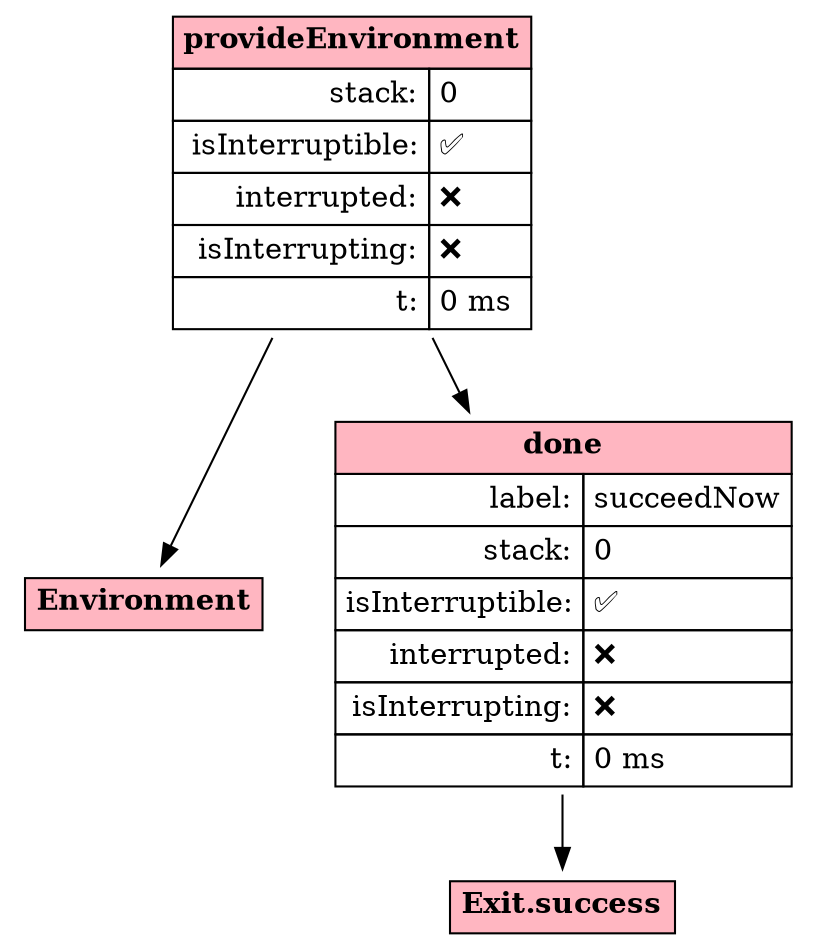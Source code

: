 digraph D {  node [shape=box]
"-main-72875-138274111903583" [shape=none, label=<<table CELLPADDING="4" BORDER="0" CELLBORDER="1" CELLSPACING="0"><tr><td BGCOLOR="lightpink" colspan='2'><b>provideEnvironment</b></td></tr><tr><td align='right'>stack:</td><td align='left'>0</td></tr><tr><td align='right'>isInterruptible:</td><td align='left'>✅</td></tr><tr><td align='right'>interrupted:</td><td align='left'>❌</td></tr><tr><td align='right'>isInterrupting:</td><td align='left'>❌</td></tr><tr><td align='right'>t:</td><td align='left'>0 ms</td></tr></table>> ]
"-main-72875-138274111974958" [shape=none, label=<<table CELLPADDING="4" BORDER="0" CELLBORDER="1" CELLSPACING="0"><tr><td BGCOLOR="lightpink" colspan='2'><b>Environment</b></td></tr></table>> ]
  "-main-72875-138274111903583" -> "-main-72875-138274111974958" 
  "-main-72875-138274111903583" -> "-main-72875-138274111967666" 
"-main-72875-138274111967666" [shape=none, label=<<table CELLPADDING="4" BORDER="0" CELLBORDER="1" CELLSPACING="0"><tr><td BGCOLOR="lightpink" colspan='2'><b>done</b></td></tr><tr><td align='right'>label:</td><td align='left'>succeedNow</td></tr><tr><td align='right'>stack:</td><td align='left'>0</td></tr><tr><td align='right'>isInterruptible:</td><td align='left'>✅</td></tr><tr><td align='right'>interrupted:</td><td align='left'>❌</td></tr><tr><td align='right'>isInterrupting:</td><td align='left'>❌</td></tr><tr><td align='right'>t:</td><td align='left'>0 ms</td></tr></table>> ]
"-main-72875-138274112012208" [shape=none, label=<<table CELLPADDING="4" BORDER="0" CELLBORDER="1" CELLSPACING="0"><tr><td BGCOLOR="lightpink" colspan='2'><b>Exit.success</b></td></tr></table>> ]
  "-main-72875-138274111967666" -> "-main-72875-138274112012208" 
}
